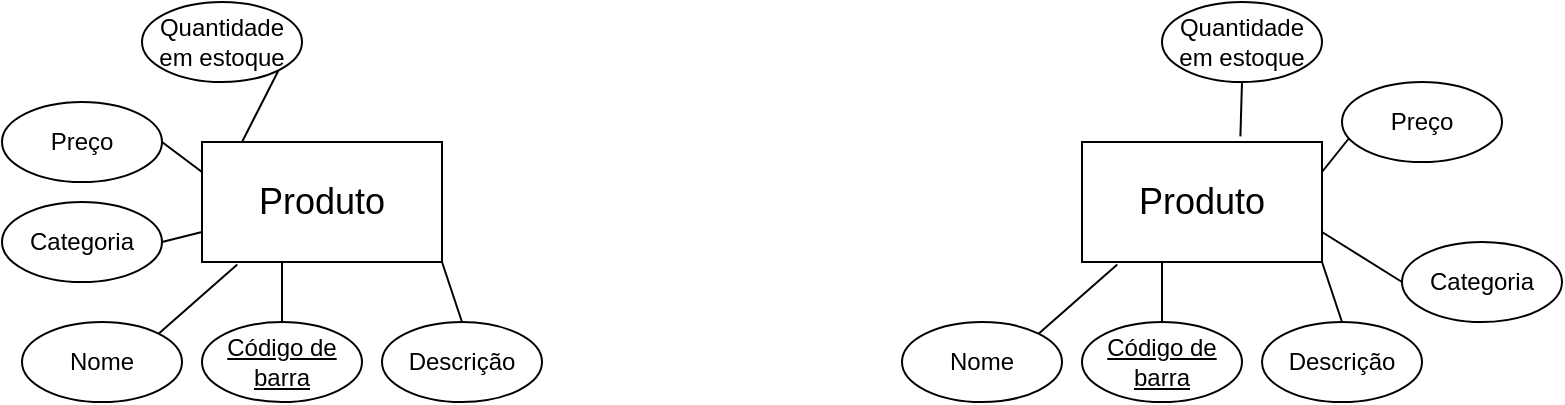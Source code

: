 <mxfile version="21.7.4" type="github">
  <diagram id="R2lEEEUBdFMjLlhIrx00" name="Page-1">
    <mxGraphModel dx="1900" dy="1642" grid="1" gridSize="10" guides="1" tooltips="1" connect="1" arrows="1" fold="1" page="1" pageScale="1" pageWidth="850" pageHeight="1100" math="0" shadow="0" extFonts="Permanent Marker^https://fonts.googleapis.com/css?family=Permanent+Marker">
      <root>
        <mxCell id="0" />
        <mxCell id="1" parent="0" />
        <mxCell id="u0Waulj6cbrL7kYw__7z-2" value="&lt;font style=&quot;font-size: 18px;&quot;&gt;Produto&lt;/font&gt;" style="rounded=0;whiteSpace=wrap;html=1;" vertex="1" parent="1">
          <mxGeometry x="40" y="40" width="120" height="60" as="geometry" />
        </mxCell>
        <mxCell id="u0Waulj6cbrL7kYw__7z-3" value="&lt;span style=&quot;font-weight: normal;&quot;&gt;Nome&lt;/span&gt;" style="ellipse;whiteSpace=wrap;html=1;fontStyle=1" vertex="1" parent="1">
          <mxGeometry x="-50" y="130" width="80" height="40" as="geometry" />
        </mxCell>
        <mxCell id="u0Waulj6cbrL7kYw__7z-4" value="&lt;u&gt;Código de barra&lt;/u&gt;" style="ellipse;whiteSpace=wrap;html=1;" vertex="1" parent="1">
          <mxGeometry x="40" y="130" width="80" height="40" as="geometry" />
        </mxCell>
        <mxCell id="u0Waulj6cbrL7kYw__7z-5" value="Descrição" style="ellipse;whiteSpace=wrap;html=1;" vertex="1" parent="1">
          <mxGeometry x="130" y="130" width="80" height="40" as="geometry" />
        </mxCell>
        <mxCell id="u0Waulj6cbrL7kYw__7z-6" value="&lt;span style=&quot;font-weight: normal;&quot;&gt;Categoria&lt;/span&gt;" style="ellipse;whiteSpace=wrap;html=1;fontStyle=1" vertex="1" parent="1">
          <mxGeometry x="-60" y="70" width="80" height="40" as="geometry" />
        </mxCell>
        <mxCell id="u0Waulj6cbrL7kYw__7z-7" value="&lt;span style=&quot;font-weight: normal;&quot;&gt;Preço&lt;/span&gt;" style="ellipse;whiteSpace=wrap;html=1;fontStyle=1" vertex="1" parent="1">
          <mxGeometry x="-60" y="20" width="80" height="40" as="geometry" />
        </mxCell>
        <mxCell id="u0Waulj6cbrL7kYw__7z-8" value="&lt;span style=&quot;font-weight: normal;&quot;&gt;Quantidade em estoque&lt;/span&gt;" style="ellipse;whiteSpace=wrap;html=1;fontStyle=1" vertex="1" parent="1">
          <mxGeometry x="10" y="-30" width="80" height="40" as="geometry" />
        </mxCell>
        <mxCell id="u0Waulj6cbrL7kYw__7z-9" value="" style="endArrow=none;html=1;rounded=0;entryX=1;entryY=1;entryDx=0;entryDy=0;" edge="1" parent="1" target="u0Waulj6cbrL7kYw__7z-2">
          <mxGeometry width="50" height="50" relative="1" as="geometry">
            <mxPoint x="170" y="130" as="sourcePoint" />
            <mxPoint x="220" y="80" as="targetPoint" />
          </mxGeometry>
        </mxCell>
        <mxCell id="u0Waulj6cbrL7kYw__7z-10" value="" style="endArrow=none;html=1;rounded=0;exitX=0.5;exitY=0;exitDx=0;exitDy=0;" edge="1" parent="1" source="u0Waulj6cbrL7kYw__7z-4">
          <mxGeometry width="50" height="50" relative="1" as="geometry">
            <mxPoint x="180" y="140" as="sourcePoint" />
            <mxPoint x="80" y="100" as="targetPoint" />
          </mxGeometry>
        </mxCell>
        <mxCell id="u0Waulj6cbrL7kYw__7z-11" value="" style="endArrow=none;html=1;rounded=0;exitX=1;exitY=0;exitDx=0;exitDy=0;entryX=0.147;entryY=1.02;entryDx=0;entryDy=0;entryPerimeter=0;" edge="1" parent="1" source="u0Waulj6cbrL7kYw__7z-3" target="u0Waulj6cbrL7kYw__7z-2">
          <mxGeometry width="50" height="50" relative="1" as="geometry">
            <mxPoint x="90" y="140" as="sourcePoint" />
            <mxPoint x="90" y="110" as="targetPoint" />
          </mxGeometry>
        </mxCell>
        <mxCell id="u0Waulj6cbrL7kYw__7z-12" value="" style="endArrow=none;html=1;rounded=0;exitX=1;exitY=0.5;exitDx=0;exitDy=0;entryX=0;entryY=0.75;entryDx=0;entryDy=0;" edge="1" parent="1" source="u0Waulj6cbrL7kYw__7z-6" target="u0Waulj6cbrL7kYw__7z-2">
          <mxGeometry width="50" height="50" relative="1" as="geometry">
            <mxPoint x="28" y="146" as="sourcePoint" />
            <mxPoint x="68" y="111" as="targetPoint" />
          </mxGeometry>
        </mxCell>
        <mxCell id="u0Waulj6cbrL7kYw__7z-13" value="" style="endArrow=none;html=1;rounded=0;entryX=0;entryY=0.25;entryDx=0;entryDy=0;exitX=1;exitY=0.5;exitDx=0;exitDy=0;" edge="1" parent="1" source="u0Waulj6cbrL7kYw__7z-7" target="u0Waulj6cbrL7kYw__7z-2">
          <mxGeometry width="50" height="50" relative="1" as="geometry">
            <mxPoint x="30" y="80" as="sourcePoint" />
            <mxPoint x="50" y="95" as="targetPoint" />
          </mxGeometry>
        </mxCell>
        <mxCell id="u0Waulj6cbrL7kYw__7z-14" value="" style="endArrow=none;html=1;rounded=0;entryX=1;entryY=1;entryDx=0;entryDy=0;" edge="1" parent="1" target="u0Waulj6cbrL7kYw__7z-8">
          <mxGeometry width="50" height="50" relative="1" as="geometry">
            <mxPoint x="60" y="40" as="sourcePoint" />
            <mxPoint x="110" y="-10" as="targetPoint" />
            <Array as="points" />
          </mxGeometry>
        </mxCell>
        <mxCell id="u0Waulj6cbrL7kYw__7z-16" value="&lt;font style=&quot;font-size: 18px;&quot;&gt;Produto&lt;/font&gt;" style="rounded=0;whiteSpace=wrap;html=1;" vertex="1" parent="1">
          <mxGeometry x="480" y="40" width="120" height="60" as="geometry" />
        </mxCell>
        <mxCell id="u0Waulj6cbrL7kYw__7z-17" value="&lt;span style=&quot;font-weight: normal;&quot;&gt;Nome&lt;/span&gt;" style="ellipse;whiteSpace=wrap;html=1;fontStyle=1" vertex="1" parent="1">
          <mxGeometry x="390" y="130" width="80" height="40" as="geometry" />
        </mxCell>
        <mxCell id="u0Waulj6cbrL7kYw__7z-18" value="&lt;u&gt;Código de barra&lt;/u&gt;" style="ellipse;whiteSpace=wrap;html=1;" vertex="1" parent="1">
          <mxGeometry x="480" y="130" width="80" height="40" as="geometry" />
        </mxCell>
        <mxCell id="u0Waulj6cbrL7kYw__7z-19" value="Descrição" style="ellipse;whiteSpace=wrap;html=1;" vertex="1" parent="1">
          <mxGeometry x="570" y="130" width="80" height="40" as="geometry" />
        </mxCell>
        <mxCell id="u0Waulj6cbrL7kYw__7z-20" value="&lt;span style=&quot;font-weight: normal;&quot;&gt;Categoria&lt;/span&gt;" style="ellipse;whiteSpace=wrap;html=1;fontStyle=1" vertex="1" parent="1">
          <mxGeometry x="640" y="90" width="80" height="40" as="geometry" />
        </mxCell>
        <mxCell id="u0Waulj6cbrL7kYw__7z-21" value="&lt;span style=&quot;font-weight: normal;&quot;&gt;Preço&lt;/span&gt;" style="ellipse;whiteSpace=wrap;html=1;fontStyle=1" vertex="1" parent="1">
          <mxGeometry x="610" y="10" width="80" height="40" as="geometry" />
        </mxCell>
        <mxCell id="u0Waulj6cbrL7kYw__7z-22" value="&lt;span style=&quot;font-weight: normal;&quot;&gt;Quantidade em estoque&lt;/span&gt;" style="ellipse;whiteSpace=wrap;html=1;fontStyle=1" vertex="1" parent="1">
          <mxGeometry x="520" y="-30" width="80" height="40" as="geometry" />
        </mxCell>
        <mxCell id="u0Waulj6cbrL7kYw__7z-23" value="" style="endArrow=none;html=1;rounded=0;entryX=1;entryY=1;entryDx=0;entryDy=0;" edge="1" parent="1" target="u0Waulj6cbrL7kYw__7z-16">
          <mxGeometry width="50" height="50" relative="1" as="geometry">
            <mxPoint x="610" y="130" as="sourcePoint" />
            <mxPoint x="660" y="80" as="targetPoint" />
          </mxGeometry>
        </mxCell>
        <mxCell id="u0Waulj6cbrL7kYw__7z-24" value="" style="endArrow=none;html=1;rounded=0;exitX=0.5;exitY=0;exitDx=0;exitDy=0;" edge="1" parent="1" source="u0Waulj6cbrL7kYw__7z-18">
          <mxGeometry width="50" height="50" relative="1" as="geometry">
            <mxPoint x="620" y="140" as="sourcePoint" />
            <mxPoint x="520" y="100" as="targetPoint" />
          </mxGeometry>
        </mxCell>
        <mxCell id="u0Waulj6cbrL7kYw__7z-25" value="" style="endArrow=none;html=1;rounded=0;exitX=1;exitY=0;exitDx=0;exitDy=0;entryX=0.147;entryY=1.02;entryDx=0;entryDy=0;entryPerimeter=0;" edge="1" parent="1" source="u0Waulj6cbrL7kYw__7z-17" target="u0Waulj6cbrL7kYw__7z-16">
          <mxGeometry width="50" height="50" relative="1" as="geometry">
            <mxPoint x="530" y="140" as="sourcePoint" />
            <mxPoint x="530" y="110" as="targetPoint" />
          </mxGeometry>
        </mxCell>
        <mxCell id="u0Waulj6cbrL7kYw__7z-26" value="" style="endArrow=none;html=1;rounded=0;exitX=0;exitY=0.5;exitDx=0;exitDy=0;entryX=1;entryY=0.75;entryDx=0;entryDy=0;" edge="1" parent="1" source="u0Waulj6cbrL7kYw__7z-20" target="u0Waulj6cbrL7kYw__7z-16">
          <mxGeometry width="50" height="50" relative="1" as="geometry">
            <mxPoint x="468" y="146" as="sourcePoint" />
            <mxPoint x="508" y="111" as="targetPoint" />
          </mxGeometry>
        </mxCell>
        <mxCell id="u0Waulj6cbrL7kYw__7z-27" value="" style="endArrow=none;html=1;rounded=0;exitX=0.045;exitY=0.7;exitDx=0;exitDy=0;exitPerimeter=0;entryX=1;entryY=0.25;entryDx=0;entryDy=0;" edge="1" parent="1" source="u0Waulj6cbrL7kYw__7z-21" target="u0Waulj6cbrL7kYw__7z-16">
          <mxGeometry width="50" height="50" relative="1" as="geometry">
            <mxPoint x="700" y="70" as="sourcePoint" />
            <mxPoint x="720" y="60" as="targetPoint" />
            <Array as="points" />
          </mxGeometry>
        </mxCell>
        <mxCell id="u0Waulj6cbrL7kYw__7z-28" value="" style="endArrow=none;html=1;rounded=0;entryX=0.5;entryY=1;entryDx=0;entryDy=0;exitX=0.66;exitY=-0.047;exitDx=0;exitDy=0;exitPerimeter=0;" edge="1" parent="1" target="u0Waulj6cbrL7kYw__7z-22" source="u0Waulj6cbrL7kYw__7z-16">
          <mxGeometry width="50" height="50" relative="1" as="geometry">
            <mxPoint x="640" y="40" as="sourcePoint" />
            <mxPoint x="620" y="-10" as="targetPoint" />
            <Array as="points" />
          </mxGeometry>
        </mxCell>
      </root>
    </mxGraphModel>
  </diagram>
</mxfile>
